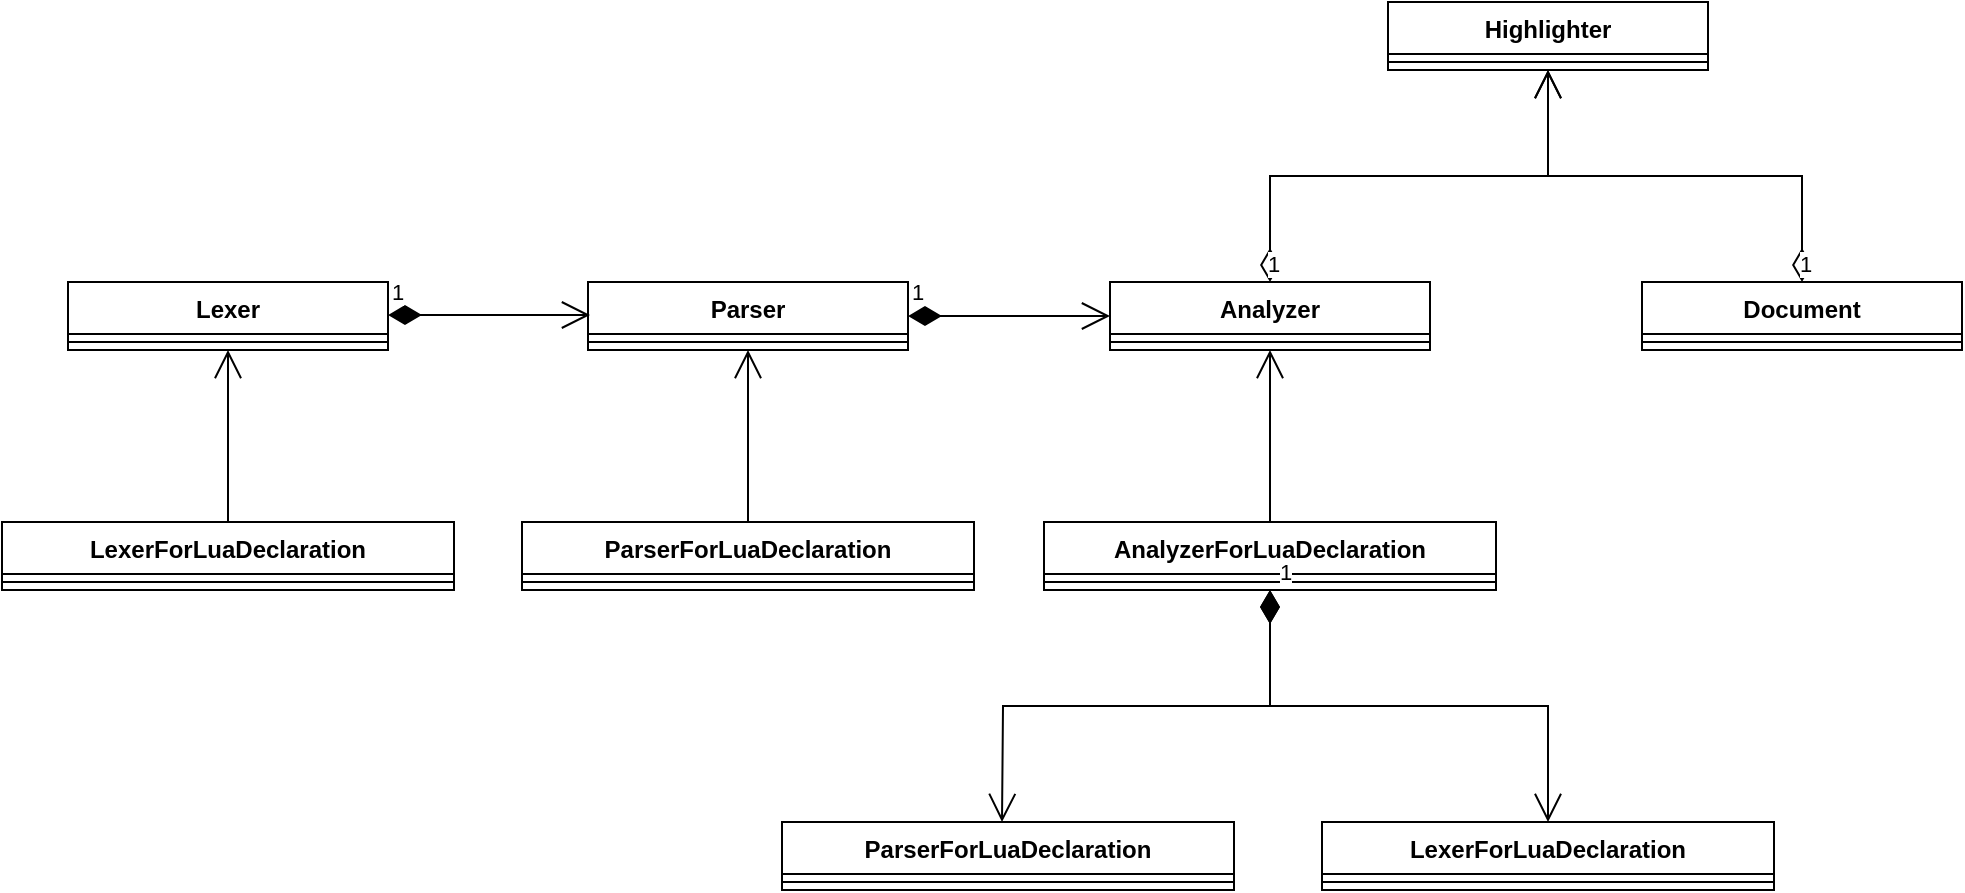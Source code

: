 <mxfile version="24.7.17">
  <diagram id="C5RBs43oDa-KdzZeNtuy" name="Page-1">
    <mxGraphModel dx="1826" dy="791" grid="1" gridSize="10" guides="1" tooltips="1" connect="1" arrows="1" fold="1" page="0" pageScale="1" pageWidth="827" pageHeight="1169" math="0" shadow="0">
      <root>
        <mxCell id="WIyWlLk6GJQsqaUBKTNV-0" />
        <mxCell id="WIyWlLk6GJQsqaUBKTNV-1" parent="WIyWlLk6GJQsqaUBKTNV-0" />
        <mxCell id="TsGruEVHewDeisGxaTUz-0" value="Analyzer" style="swimlane;fontStyle=1;align=center;verticalAlign=top;childLayout=stackLayout;horizontal=1;startSize=26;horizontalStack=0;resizeParent=1;resizeParentMax=0;resizeLast=0;collapsible=1;marginBottom=0;whiteSpace=wrap;html=1;" vertex="1" parent="WIyWlLk6GJQsqaUBKTNV-1">
          <mxGeometry x="334" y="220" width="160" height="34" as="geometry" />
        </mxCell>
        <mxCell id="TsGruEVHewDeisGxaTUz-2" value="" style="line;strokeWidth=1;fillColor=none;align=left;verticalAlign=middle;spacingTop=-1;spacingLeft=3;spacingRight=3;rotatable=0;labelPosition=right;points=[];portConstraint=eastwest;strokeColor=inherit;" vertex="1" parent="TsGruEVHewDeisGxaTUz-0">
          <mxGeometry y="26" width="160" height="8" as="geometry" />
        </mxCell>
        <mxCell id="TsGruEVHewDeisGxaTUz-4" value="AnalyzerForLuaDeclaration" style="swimlane;fontStyle=1;align=center;verticalAlign=top;childLayout=stackLayout;horizontal=1;startSize=26;horizontalStack=0;resizeParent=1;resizeParentMax=0;resizeLast=0;collapsible=1;marginBottom=0;whiteSpace=wrap;html=1;" vertex="1" parent="WIyWlLk6GJQsqaUBKTNV-1">
          <mxGeometry x="301" y="340" width="226" height="34" as="geometry" />
        </mxCell>
        <mxCell id="TsGruEVHewDeisGxaTUz-6" value="" style="line;strokeWidth=1;fillColor=none;align=left;verticalAlign=middle;spacingTop=-1;spacingLeft=3;spacingRight=3;rotatable=0;labelPosition=right;points=[];portConstraint=eastwest;strokeColor=inherit;" vertex="1" parent="TsGruEVHewDeisGxaTUz-4">
          <mxGeometry y="26" width="226" height="8" as="geometry" />
        </mxCell>
        <mxCell id="TsGruEVHewDeisGxaTUz-15" value="" style="endArrow=open;endFill=1;endSize=12;html=1;rounded=0;entryX=0.5;entryY=1;entryDx=0;entryDy=0;exitX=0.5;exitY=0;exitDx=0;exitDy=0;" edge="1" parent="WIyWlLk6GJQsqaUBKTNV-1" source="TsGruEVHewDeisGxaTUz-4" target="TsGruEVHewDeisGxaTUz-0">
          <mxGeometry width="160" relative="1" as="geometry">
            <mxPoint x="580" y="370" as="sourcePoint" />
            <mxPoint x="413.04" y="280" as="targetPoint" />
          </mxGeometry>
        </mxCell>
        <mxCell id="TsGruEVHewDeisGxaTUz-20" value="Lexer" style="swimlane;fontStyle=1;align=center;verticalAlign=top;childLayout=stackLayout;horizontal=1;startSize=26;horizontalStack=0;resizeParent=1;resizeParentMax=0;resizeLast=0;collapsible=1;marginBottom=0;whiteSpace=wrap;html=1;" vertex="1" parent="WIyWlLk6GJQsqaUBKTNV-1">
          <mxGeometry x="-187" y="220" width="160" height="34" as="geometry" />
        </mxCell>
        <mxCell id="TsGruEVHewDeisGxaTUz-21" value="" style="line;strokeWidth=1;fillColor=none;align=left;verticalAlign=middle;spacingTop=-1;spacingLeft=3;spacingRight=3;rotatable=0;labelPosition=right;points=[];portConstraint=eastwest;strokeColor=inherit;" vertex="1" parent="TsGruEVHewDeisGxaTUz-20">
          <mxGeometry y="26" width="160" height="8" as="geometry" />
        </mxCell>
        <mxCell id="TsGruEVHewDeisGxaTUz-22" value="LexerForLuaDeclaration" style="swimlane;fontStyle=1;align=center;verticalAlign=top;childLayout=stackLayout;horizontal=1;startSize=26;horizontalStack=0;resizeParent=1;resizeParentMax=0;resizeLast=0;collapsible=1;marginBottom=0;whiteSpace=wrap;html=1;" vertex="1" parent="WIyWlLk6GJQsqaUBKTNV-1">
          <mxGeometry x="-220" y="340" width="226" height="34" as="geometry" />
        </mxCell>
        <mxCell id="TsGruEVHewDeisGxaTUz-23" value="" style="line;strokeWidth=1;fillColor=none;align=left;verticalAlign=middle;spacingTop=-1;spacingLeft=3;spacingRight=3;rotatable=0;labelPosition=right;points=[];portConstraint=eastwest;strokeColor=inherit;" vertex="1" parent="TsGruEVHewDeisGxaTUz-22">
          <mxGeometry y="26" width="226" height="8" as="geometry" />
        </mxCell>
        <mxCell id="TsGruEVHewDeisGxaTUz-24" value="" style="endArrow=open;endFill=1;endSize=12;html=1;rounded=0;entryX=0.5;entryY=1;entryDx=0;entryDy=0;exitX=0.5;exitY=0;exitDx=0;exitDy=0;" edge="1" parent="WIyWlLk6GJQsqaUBKTNV-1" source="TsGruEVHewDeisGxaTUz-22" target="TsGruEVHewDeisGxaTUz-20">
          <mxGeometry width="160" relative="1" as="geometry">
            <mxPoint x="59" y="370" as="sourcePoint" />
            <mxPoint x="-107.96" y="280" as="targetPoint" />
          </mxGeometry>
        </mxCell>
        <mxCell id="TsGruEVHewDeisGxaTUz-25" value="Parser" style="swimlane;fontStyle=1;align=center;verticalAlign=top;childLayout=stackLayout;horizontal=1;startSize=26;horizontalStack=0;resizeParent=1;resizeParentMax=0;resizeLast=0;collapsible=1;marginBottom=0;whiteSpace=wrap;html=1;" vertex="1" parent="WIyWlLk6GJQsqaUBKTNV-1">
          <mxGeometry x="73" y="220" width="160" height="34" as="geometry" />
        </mxCell>
        <mxCell id="TsGruEVHewDeisGxaTUz-26" value="" style="line;strokeWidth=1;fillColor=none;align=left;verticalAlign=middle;spacingTop=-1;spacingLeft=3;spacingRight=3;rotatable=0;labelPosition=right;points=[];portConstraint=eastwest;strokeColor=inherit;" vertex="1" parent="TsGruEVHewDeisGxaTUz-25">
          <mxGeometry y="26" width="160" height="8" as="geometry" />
        </mxCell>
        <mxCell id="TsGruEVHewDeisGxaTUz-27" value="ParserForLuaDeclaration" style="swimlane;fontStyle=1;align=center;verticalAlign=top;childLayout=stackLayout;horizontal=1;startSize=26;horizontalStack=0;resizeParent=1;resizeParentMax=0;resizeLast=0;collapsible=1;marginBottom=0;whiteSpace=wrap;html=1;" vertex="1" parent="WIyWlLk6GJQsqaUBKTNV-1">
          <mxGeometry x="40" y="340" width="226" height="34" as="geometry" />
        </mxCell>
        <mxCell id="TsGruEVHewDeisGxaTUz-28" value="" style="line;strokeWidth=1;fillColor=none;align=left;verticalAlign=middle;spacingTop=-1;spacingLeft=3;spacingRight=3;rotatable=0;labelPosition=right;points=[];portConstraint=eastwest;strokeColor=inherit;" vertex="1" parent="TsGruEVHewDeisGxaTUz-27">
          <mxGeometry y="26" width="226" height="8" as="geometry" />
        </mxCell>
        <mxCell id="TsGruEVHewDeisGxaTUz-29" value="" style="endArrow=open;endFill=1;endSize=12;html=1;rounded=0;entryX=0.5;entryY=1;entryDx=0;entryDy=0;exitX=0.5;exitY=0;exitDx=0;exitDy=0;" edge="1" parent="WIyWlLk6GJQsqaUBKTNV-1" source="TsGruEVHewDeisGxaTUz-27" target="TsGruEVHewDeisGxaTUz-25">
          <mxGeometry width="160" relative="1" as="geometry">
            <mxPoint x="319" y="370" as="sourcePoint" />
            <mxPoint x="152.04" y="280" as="targetPoint" />
          </mxGeometry>
        </mxCell>
        <mxCell id="TsGruEVHewDeisGxaTUz-30" value="1" style="endArrow=open;html=1;endSize=12;startArrow=diamondThin;startSize=14;startFill=1;edgeStyle=orthogonalEdgeStyle;align=left;verticalAlign=bottom;rounded=0;exitX=0.5;exitY=1;exitDx=0;exitDy=0;" edge="1" parent="WIyWlLk6GJQsqaUBKTNV-1" source="TsGruEVHewDeisGxaTUz-4">
          <mxGeometry x="-1" y="3" relative="1" as="geometry">
            <mxPoint x="350" y="550" as="sourcePoint" />
            <mxPoint x="280" y="490" as="targetPoint" />
          </mxGeometry>
        </mxCell>
        <mxCell id="TsGruEVHewDeisGxaTUz-31" value="ParserForLuaDeclaration" style="swimlane;fontStyle=1;align=center;verticalAlign=top;childLayout=stackLayout;horizontal=1;startSize=26;horizontalStack=0;resizeParent=1;resizeParentMax=0;resizeLast=0;collapsible=1;marginBottom=0;whiteSpace=wrap;html=1;" vertex="1" parent="WIyWlLk6GJQsqaUBKTNV-1">
          <mxGeometry x="170" y="490" width="226" height="34" as="geometry" />
        </mxCell>
        <mxCell id="TsGruEVHewDeisGxaTUz-32" value="" style="line;strokeWidth=1;fillColor=none;align=left;verticalAlign=middle;spacingTop=-1;spacingLeft=3;spacingRight=3;rotatable=0;labelPosition=right;points=[];portConstraint=eastwest;strokeColor=inherit;" vertex="1" parent="TsGruEVHewDeisGxaTUz-31">
          <mxGeometry y="26" width="226" height="8" as="geometry" />
        </mxCell>
        <mxCell id="TsGruEVHewDeisGxaTUz-36" value="" style="endArrow=open;html=1;endSize=12;startArrow=diamondThin;startSize=14;startFill=1;edgeStyle=orthogonalEdgeStyle;align=left;verticalAlign=bottom;rounded=0;exitX=0.5;exitY=1;exitDx=0;exitDy=0;" edge="1" parent="WIyWlLk6GJQsqaUBKTNV-1" source="TsGruEVHewDeisGxaTUz-4" target="TsGruEVHewDeisGxaTUz-34">
          <mxGeometry x="-1" y="3" relative="1" as="geometry">
            <mxPoint x="414" y="374" as="sourcePoint" />
            <mxPoint x="540" y="516" as="targetPoint" />
          </mxGeometry>
        </mxCell>
        <mxCell id="TsGruEVHewDeisGxaTUz-34" value="LexerForLuaDeclaration" style="swimlane;fontStyle=1;align=center;verticalAlign=top;childLayout=stackLayout;horizontal=1;startSize=26;horizontalStack=0;resizeParent=1;resizeParentMax=0;resizeLast=0;collapsible=1;marginBottom=0;whiteSpace=wrap;html=1;" vertex="1" parent="WIyWlLk6GJQsqaUBKTNV-1">
          <mxGeometry x="440" y="490" width="226" height="34" as="geometry" />
        </mxCell>
        <mxCell id="TsGruEVHewDeisGxaTUz-35" value="" style="line;strokeWidth=1;fillColor=none;align=left;verticalAlign=middle;spacingTop=-1;spacingLeft=3;spacingRight=3;rotatable=0;labelPosition=right;points=[];portConstraint=eastwest;strokeColor=inherit;" vertex="1" parent="TsGruEVHewDeisGxaTUz-34">
          <mxGeometry y="26" width="226" height="8" as="geometry" />
        </mxCell>
        <mxCell id="TsGruEVHewDeisGxaTUz-37" value="Highlighter" style="swimlane;fontStyle=1;align=center;verticalAlign=top;childLayout=stackLayout;horizontal=1;startSize=26;horizontalStack=0;resizeParent=1;resizeParentMax=0;resizeLast=0;collapsible=1;marginBottom=0;whiteSpace=wrap;html=1;" vertex="1" parent="WIyWlLk6GJQsqaUBKTNV-1">
          <mxGeometry x="473" y="80" width="160" height="34" as="geometry" />
        </mxCell>
        <mxCell id="TsGruEVHewDeisGxaTUz-39" value="" style="line;strokeWidth=1;fillColor=none;align=left;verticalAlign=middle;spacingTop=-1;spacingLeft=3;spacingRight=3;rotatable=0;labelPosition=right;points=[];portConstraint=eastwest;strokeColor=inherit;" vertex="1" parent="TsGruEVHewDeisGxaTUz-37">
          <mxGeometry y="26" width="160" height="8" as="geometry" />
        </mxCell>
        <mxCell id="TsGruEVHewDeisGxaTUz-41" value="1" style="endArrow=open;html=1;endSize=12;startArrow=diamondThin;startSize=14;startFill=0;edgeStyle=orthogonalEdgeStyle;align=left;verticalAlign=bottom;rounded=0;exitX=0.5;exitY=0;exitDx=0;exitDy=0;entryX=0.5;entryY=1;entryDx=0;entryDy=0;" edge="1" parent="WIyWlLk6GJQsqaUBKTNV-1" source="TsGruEVHewDeisGxaTUz-0" target="TsGruEVHewDeisGxaTUz-37">
          <mxGeometry x="-1" y="3" relative="1" as="geometry">
            <mxPoint x="410" y="190" as="sourcePoint" />
            <mxPoint x="570" y="190" as="targetPoint" />
          </mxGeometry>
        </mxCell>
        <mxCell id="TsGruEVHewDeisGxaTUz-42" value="Document" style="swimlane;fontStyle=1;align=center;verticalAlign=top;childLayout=stackLayout;horizontal=1;startSize=26;horizontalStack=0;resizeParent=1;resizeParentMax=0;resizeLast=0;collapsible=1;marginBottom=0;whiteSpace=wrap;html=1;" vertex="1" parent="WIyWlLk6GJQsqaUBKTNV-1">
          <mxGeometry x="600" y="220" width="160" height="34" as="geometry" />
        </mxCell>
        <mxCell id="TsGruEVHewDeisGxaTUz-44" value="" style="line;strokeWidth=1;fillColor=none;align=left;verticalAlign=middle;spacingTop=-1;spacingLeft=3;spacingRight=3;rotatable=0;labelPosition=right;points=[];portConstraint=eastwest;strokeColor=inherit;" vertex="1" parent="TsGruEVHewDeisGxaTUz-42">
          <mxGeometry y="26" width="160" height="8" as="geometry" />
        </mxCell>
        <mxCell id="TsGruEVHewDeisGxaTUz-46" value="1" style="endArrow=open;html=1;endSize=12;startArrow=diamondThin;startSize=14;startFill=0;edgeStyle=orthogonalEdgeStyle;align=left;verticalAlign=bottom;rounded=0;exitX=0.5;exitY=0;exitDx=0;exitDy=0;entryX=0.5;entryY=1;entryDx=0;entryDy=0;" edge="1" parent="WIyWlLk6GJQsqaUBKTNV-1" source="TsGruEVHewDeisGxaTUz-42" target="TsGruEVHewDeisGxaTUz-37">
          <mxGeometry x="-1" y="3" relative="1" as="geometry">
            <mxPoint x="424" y="230" as="sourcePoint" />
            <mxPoint x="563" y="124" as="targetPoint" />
          </mxGeometry>
        </mxCell>
        <mxCell id="TsGruEVHewDeisGxaTUz-49" value="1" style="endArrow=open;html=1;endSize=12;startArrow=diamondThin;startSize=14;startFill=1;edgeStyle=orthogonalEdgeStyle;align=left;verticalAlign=bottom;rounded=0;exitX=1;exitY=0.5;exitDx=0;exitDy=0;entryX=0;entryY=0.5;entryDx=0;entryDy=0;" edge="1" parent="WIyWlLk6GJQsqaUBKTNV-1" source="TsGruEVHewDeisGxaTUz-25" target="TsGruEVHewDeisGxaTUz-0">
          <mxGeometry x="-1" y="3" relative="1" as="geometry">
            <mxPoint x="236" y="190" as="sourcePoint" />
            <mxPoint x="396" y="190" as="targetPoint" />
          </mxGeometry>
        </mxCell>
        <mxCell id="TsGruEVHewDeisGxaTUz-50" value="1" style="endArrow=open;html=1;endSize=12;startArrow=diamondThin;startSize=14;startFill=1;edgeStyle=orthogonalEdgeStyle;align=left;verticalAlign=bottom;rounded=0;exitX=1;exitY=0.5;exitDx=0;exitDy=0;entryX=0;entryY=0.5;entryDx=0;entryDy=0;" edge="1" parent="WIyWlLk6GJQsqaUBKTNV-1">
          <mxGeometry x="-1" y="3" relative="1" as="geometry">
            <mxPoint x="-27" y="236.5" as="sourcePoint" />
            <mxPoint x="74" y="236.5" as="targetPoint" />
          </mxGeometry>
        </mxCell>
      </root>
    </mxGraphModel>
  </diagram>
</mxfile>
